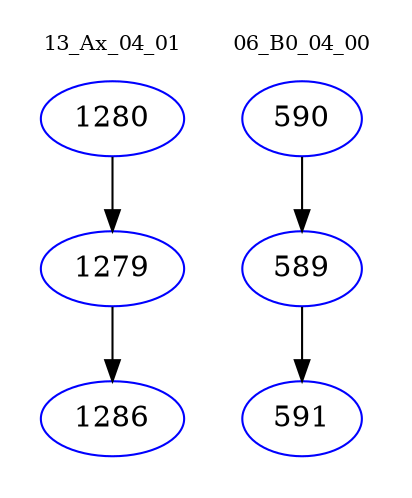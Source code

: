 digraph{
subgraph cluster_0 {
color = white
label = "13_Ax_04_01";
fontsize=10;
T0_1280 [label="1280", color="blue"]
T0_1280 -> T0_1279 [color="black"]
T0_1279 [label="1279", color="blue"]
T0_1279 -> T0_1286 [color="black"]
T0_1286 [label="1286", color="blue"]
}
subgraph cluster_1 {
color = white
label = "06_B0_04_00";
fontsize=10;
T1_590 [label="590", color="blue"]
T1_590 -> T1_589 [color="black"]
T1_589 [label="589", color="blue"]
T1_589 -> T1_591 [color="black"]
T1_591 [label="591", color="blue"]
}
}
